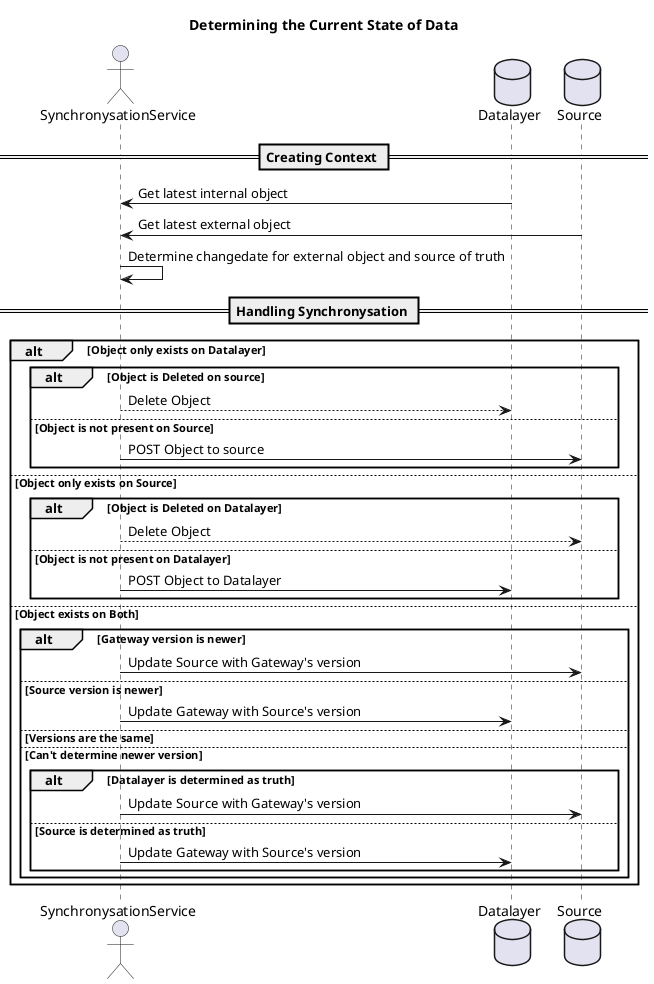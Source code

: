 @startuml
title Determining the Current State of Data


actor SynchronysationService
database Datalayer
database  Source

== Creating Context ==
Datalayer -> SynchronysationService: Get latest internal object
Source -> SynchronysationService: Get latest external object
SynchronysationService -> SynchronysationService: Determine changedate for external object and source of truth


== Handling Synchronysation ==

alt Object only exists on Datalayer
alt Object is Deleted on source
  SynchronysationService --> Datalayer: Delete Object
else Object is not present on Source
  SynchronysationService -> Source: POST Object to source
end
else Object only exists on Source
alt Object is Deleted on Datalayer
  SynchronysationService --> Source: Delete Object
else Object is not present on Datalayer
  SynchronysationService -> Datalayer: POST Object to Datalayer
end
else Object exists on Both
alt Gateway version is newer
  SynchronysationService -> Source: Update Source with Gateway's version
else Source version is newer
  SynchronysationService -> Datalayer: Update Gateway with Source's version
else Versions are the same

else Can't determine newer version
  alt Datalayer is determined as truth
    SynchronysationService -> Source: Update Source with Gateway's version
  else Source is determined as truth
    SynchronysationService -> Datalayer: Update Gateway with Source's version
  end
end
end
@enduml